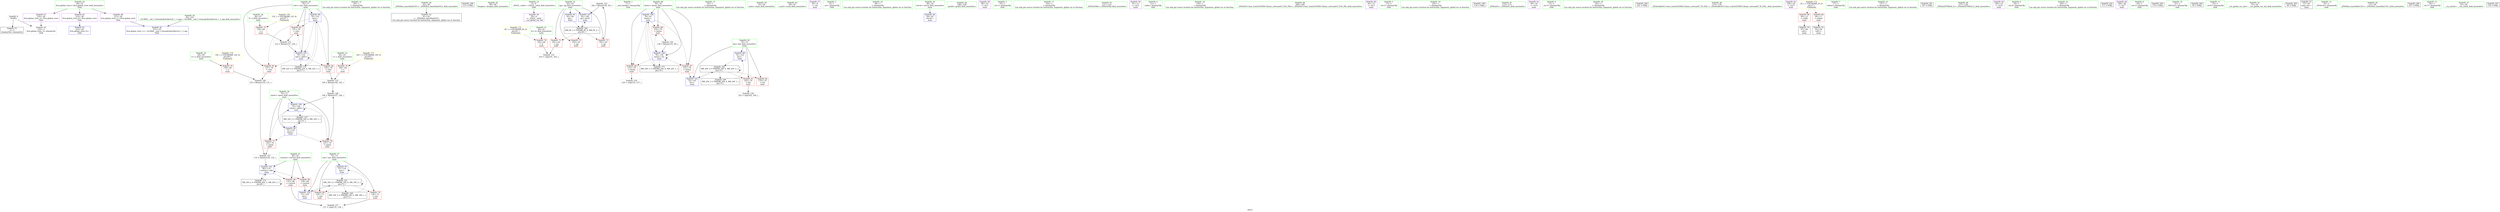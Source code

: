 digraph "SVFG" {
	label="SVFG";

	Node0x55e0dc8152c0 [shape=record,color=grey,label="{NodeID: 0\nNullPtr}"];
	Node0x55e0dc8152c0 -> Node0x55e0dc82e8c0[style=solid];
	Node0x55e0dc8152c0 -> Node0x55e0dc830c30[style=solid];
	Node0x55e0dc82d640 [shape=record,color=blue,label="{NodeID: 97\n72\<--118\nans\<--\nmain\n}"];
	Node0x55e0dc82d640 -> Node0x55e0dc83a390[style=dashed];
	Node0x55e0dc82b8a0 [shape=record,color=green,label="{NodeID: 14\n29\<--1\n\<--dummyObj\nCan only get source location for instruction, argument, global var or function.}"];
	Node0x55e0dc82c3e0 [shape=record,color=green,label="{NodeID: 28\n42\<--48\n_ZNSt8ios_base4InitD1Ev\<--_ZNSt8ios_base4InitD1Ev_field_insensitive\n}"];
	Node0x55e0dc82c3e0 -> Node0x55e0dc82e9c0[style=solid];
	Node0x55e0dc849200 [shape=record,color=black,label="{NodeID: 208\n113 = PHI()\n}"];
	Node0x55e0dc82cfa0 [shape=record,color=green,label="{NodeID: 42\n88\<--89\nfreopen\<--freopen_field_insensitive\n}"];
	Node0x55e0dc82ed30 [shape=record,color=purple,label="{NodeID: 56\n39\<--4\n\<--_ZStL8__ioinit\n__cxx_global_var_init\n}"];
	Node0x55e0dc834ee0 [shape=record,color=grey,label="{NodeID: 153\n182 = Binary(181, 99, )\n}"];
	Node0x55e0dc834ee0 -> Node0x55e0dc831ff0[style=solid];
	Node0x55e0dc82f920 [shape=record,color=red,label="{NodeID: 70\n102\<--60\n\<--tt\nmain\n}"];
	Node0x55e0dc82f920 -> Node0x55e0dc8351e0[style=solid];
	Node0x55e0dc83c190 [shape=record,color=black,label="{NodeID: 167\nMR_16V_2 = PHI(MR_16V_4, MR_16V_1, )\npts\{71 \}\n}"];
	Node0x55e0dc83c190 -> Node0x55e0dc82d570[style=dashed];
	Node0x55e0dc830480 [shape=record,color=red,label="{NodeID: 84\n145\<--76\n\<--rate\nmain\n}"];
	Node0x55e0dc830480 -> Node0x55e0dc834d60[style=solid];
	Node0x55e0dc8143d0 [shape=record,color=green,label="{NodeID: 1\n7\<--1\n__dso_handle\<--dummyObj\nGlob }"];
	Node0x55e0dc82d710 [shape=record,color=blue,label="{NodeID: 98\n74\<--120\nkm\<--\nmain\n}"];
	Node0x55e0dc82d710 -> Node0x55e0dc83a890[style=dashed];
	Node0x55e0dc82b930 [shape=record,color=green,label="{NodeID: 15\n83\<--1\n\<--dummyObj\nCan only get source location for instruction, argument, global var or function.}"];
	Node0x55e0dc82c4e0 [shape=record,color=green,label="{NodeID: 29\n55\<--56\nmain\<--main_field_insensitive\n}"];
	Node0x55e0dc82d0a0 [shape=record,color=green,label="{NodeID: 43\n96\<--97\nscanf\<--scanf_field_insensitive\n}"];
	Node0x55e0dc82ee00 [shape=record,color=purple,label="{NodeID: 57\n85\<--8\n\<--.str\nmain\n}"];
	Node0x55e0dc835060 [shape=record,color=grey,label="{NodeID: 154\n126 = cmp(125, 127, )\n}"];
	Node0x55e0dc82f9f0 [shape=record,color=red,label="{NodeID: 71\n101\<--62\n\<--qq\nmain\n}"];
	Node0x55e0dc82f9f0 -> Node0x55e0dc8351e0[style=solid];
	Node0x55e0dc83c690 [shape=record,color=black,label="{NodeID: 168\nMR_18V_2 = PHI(MR_18V_4, MR_18V_1, )\npts\{73 \}\n}"];
	Node0x55e0dc83c690 -> Node0x55e0dc82d640[style=dashed];
	Node0x55e0dc830550 [shape=record,color=red,label="{NodeID: 85\n151\<--76\n\<--rate\nmain\n}"];
	Node0x55e0dc830550 -> Node0x55e0dc834be0[style=solid];
	Node0x55e0dc815610 [shape=record,color=green,label="{NodeID: 2\n8\<--1\n.str\<--dummyObj\nGlob }"];
	Node0x55e0dc82d7e0 [shape=record,color=blue,label="{NodeID: 99\n76\<--122\nrate\<--\nmain\n}"];
	Node0x55e0dc82d7e0 -> Node0x55e0dc8303b0[style=dashed];
	Node0x55e0dc82d7e0 -> Node0x55e0dc830480[style=dashed];
	Node0x55e0dc82d7e0 -> Node0x55e0dc830550[style=dashed];
	Node0x55e0dc82d7e0 -> Node0x55e0dc82dcc0[style=dashed];
	Node0x55e0dc82d7e0 -> Node0x55e0dc83d090[style=dashed];
	Node0x55e0dc82b9c0 [shape=record,color=green,label="{NodeID: 16\n99\<--1\n\<--dummyObj\nCan only get source location for instruction, argument, global var or function.}"];
	Node0x55e0dc82c5e0 [shape=record,color=green,label="{NodeID: 30\n58\<--59\nretval\<--retval_field_insensitive\nmain\n}"];
	Node0x55e0dc82c5e0 -> Node0x55e0dc830d30[style=solid];
	Node0x55e0dc82d1a0 [shape=record,color=green,label="{NodeID: 44\n108\<--109\nprintf\<--printf_field_insensitive\n}"];
	Node0x55e0dc82eed0 [shape=record,color=purple,label="{NodeID: 58\n86\<--10\n\<--.str.1\nmain\n}"];
	Node0x55e0dc8351e0 [shape=record,color=grey,label="{NodeID: 155\n103 = cmp(101, 102, )\n}"];
	Node0x55e0dc82fac0 [shape=record,color=red,label="{NodeID: 72\n105\<--62\n\<--qq\nmain\n}"];
	Node0x55e0dc83cb90 [shape=record,color=black,label="{NodeID: 169\nMR_20V_2 = PHI(MR_20V_4, MR_20V_1, )\npts\{75 \}\n}"];
	Node0x55e0dc83cb90 -> Node0x55e0dc82d710[style=dashed];
	Node0x55e0dc830620 [shape=record,color=red,label="{NodeID: 86\n125\<--78\n\<--farms\nmain\n}"];
	Node0x55e0dc830620 -> Node0x55e0dc835060[style=solid];
	Node0x55e0dc815710 [shape=record,color=green,label="{NodeID: 3\n10\<--1\n.str.1\<--dummyObj\nGlob }"];
	Node0x55e0dc82d8b0 [shape=record,color=blue,label="{NodeID: 100\n78\<--83\nfarms\<--\nmain\n}"];
	Node0x55e0dc82d8b0 -> Node0x55e0dc830620[style=dashed];
	Node0x55e0dc82d8b0 -> Node0x55e0dc8306f0[style=dashed];
	Node0x55e0dc82d8b0 -> Node0x55e0dc8307c0[style=dashed];
	Node0x55e0dc82d8b0 -> Node0x55e0dc831f20[style=dashed];
	Node0x55e0dc82d8b0 -> Node0x55e0dc83d590[style=dashed];
	Node0x55e0dc82ba90 [shape=record,color=green,label="{NodeID: 17\n116\<--1\n\<--dummyObj\nCan only get source location for instruction, argument, global var or function.}"];
	Node0x55e0dc82c6b0 [shape=record,color=green,label="{NodeID: 31\n60\<--61\ntt\<--tt_field_insensitive\nmain\n}"];
	Node0x55e0dc82c6b0 -> Node0x55e0dc82f920[style=solid];
	Node0x55e0dc82d2a0 [shape=record,color=green,label="{NodeID: 45\n111\<--112\n_ZNSirsERd\<--_ZNSirsERd_field_insensitive\n}"];
	Node0x55e0dc82efa0 [shape=record,color=purple,label="{NodeID: 59\n91\<--13\n\<--.str.2\nmain\n}"];
	Node0x55e0dc835360 [shape=record,color=grey,label="{NodeID: 156\n163 = cmp(162, 164, )\n}"];
	Node0x55e0dc82fb90 [shape=record,color=red,label="{NodeID: 73\n181\<--62\n\<--qq\nmain\n}"];
	Node0x55e0dc82fb90 -> Node0x55e0dc834ee0[style=solid];
	Node0x55e0dc83d090 [shape=record,color=black,label="{NodeID: 170\nMR_22V_2 = PHI(MR_22V_4, MR_22V_1, )\npts\{77 \}\n}"];
	Node0x55e0dc83d090 -> Node0x55e0dc82d7e0[style=dashed];
	Node0x55e0dc8306f0 [shape=record,color=red,label="{NodeID: 87\n141\<--78\n\<--farms\nmain\n}"];
	Node0x55e0dc8306f0 -> Node0x55e0dc82db20[style=solid];
	Node0x55e0dc815ac0 [shape=record,color=green,label="{NodeID: 4\n12\<--1\nstdin\<--dummyObj\nGlob }"];
	Node0x55e0dc82d980 [shape=record,color=blue,label="{NodeID: 101\n80\<--133\ncurrent\<--add\nmain\n}"];
	Node0x55e0dc82d980 -> Node0x55e0dc830890[style=dashed];
	Node0x55e0dc82d980 -> Node0x55e0dc830960[style=dashed];
	Node0x55e0dc82d980 -> Node0x55e0dc82d980[style=dashed];
	Node0x55e0dc82d980 -> Node0x55e0dc83da90[style=dashed];
	Node0x55e0dc82bb60 [shape=record,color=green,label="{NodeID: 18\n118\<--1\n\<--dummyObj\nCan only get source location for instruction, argument, global var or function.}"];
	Node0x55e0dc82c780 [shape=record,color=green,label="{NodeID: 32\n62\<--63\nqq\<--qq_field_insensitive\nmain\n}"];
	Node0x55e0dc82c780 -> Node0x55e0dc82f9f0[style=solid];
	Node0x55e0dc82c780 -> Node0x55e0dc82fac0[style=solid];
	Node0x55e0dc82c780 -> Node0x55e0dc82fb90[style=solid];
	Node0x55e0dc82c780 -> Node0x55e0dc830e00[style=solid];
	Node0x55e0dc82c780 -> Node0x55e0dc831ff0[style=solid];
	Node0x55e0dc82d3a0 [shape=record,color=green,label="{NodeID: 46\n168\<--169\n_ZStlsISt11char_traitsIcEERSt13basic_ostreamIcT_ES5_PKc\<--_ZStlsISt11char_traitsIcEERSt13basic_ostreamIcT_ES5_PKc_field_insensitive\n}"];
	Node0x55e0dc82f070 [shape=record,color=purple,label="{NodeID: 60\n92\<--15\n\<--.str.3\nmain\n}"];
	Node0x55e0dc8354e0 [shape=record,color=grey,label="{NodeID: 157\n137 = cmp(135, 136, )\n}"];
	Node0x55e0dc82fc60 [shape=record,color=red,label="{NodeID: 74\n144\<--64\n\<--c\nmain\n}"];
	Node0x55e0dc82fc60 -> Node0x55e0dc834d60[style=solid];
	Node0x55e0dc83d590 [shape=record,color=black,label="{NodeID: 171\nMR_24V_2 = PHI(MR_24V_4, MR_24V_1, )\npts\{79 \}\n}"];
	Node0x55e0dc83d590 -> Node0x55e0dc82d8b0[style=dashed];
	Node0x55e0dc8307c0 [shape=record,color=red,label="{NodeID: 88\n155\<--78\n\<--farms\nmain\n}"];
	Node0x55e0dc8307c0 -> Node0x55e0dc834a60[style=solid];
	Node0x55e0dc815b50 [shape=record,color=green,label="{NodeID: 5\n13\<--1\n.str.2\<--dummyObj\nGlob }"];
	Node0x55e0dc82da50 [shape=record,color=blue,label="{NodeID: 102\n72\<--139\nans\<--\nmain\n}"];
	Node0x55e0dc82da50 -> Node0x55e0dc83a390[style=dashed];
	Node0x55e0dc82bc30 [shape=record,color=green,label="{NodeID: 19\n120\<--1\n\<--dummyObj\nCan only get source location for instruction, argument, global var or function.}"];
	Node0x55e0dc627970 [shape=record,color=black,label="{NodeID: 199\n114 = PHI()\n}"];
	Node0x55e0dc82c850 [shape=record,color=green,label="{NodeID: 33\n64\<--65\nc\<--c_field_insensitive\nmain\n}"];
	Node0x55e0dc82c850 -> Node0x55e0dc82fc60[style=solid];
	Node0x55e0dc82d4a0 [shape=record,color=green,label="{NodeID: 47\n172\<--173\n_ZNSolsEi\<--_ZNSolsEi_field_insensitive\n}"];
	Node0x55e0dc82f140 [shape=record,color=purple,label="{NodeID: 61\n94\<--18\n\<--.str.4\nmain\n}"];
	Node0x55e0dc82fd30 [shape=record,color=red,label="{NodeID: 75\n150\<--66\n\<--f\nmain\n}"];
	Node0x55e0dc82fd30 -> Node0x55e0dc834be0[style=solid];
	Node0x55e0dc83da90 [shape=record,color=black,label="{NodeID: 172\nMR_26V_2 = PHI(MR_26V_3, MR_26V_1, )\npts\{81 \}\n}"];
	Node0x55e0dc83da90 -> Node0x55e0dc82d980[style=dashed];
	Node0x55e0dc83da90 -> Node0x55e0dc83da90[style=dashed];
	Node0x55e0dc830890 [shape=record,color=red,label="{NodeID: 89\n135\<--80\n\<--current\nmain\n}"];
	Node0x55e0dc830890 -> Node0x55e0dc8354e0[style=solid];
	Node0x55e0dc815490 [shape=record,color=green,label="{NodeID: 6\n15\<--1\n.str.3\<--dummyObj\nGlob }"];
	Node0x55e0dc82db20 [shape=record,color=blue,label="{NodeID: 103\n74\<--141\nkm\<--\nmain\n}"];
	Node0x55e0dc82db20 -> Node0x55e0dc83a890[style=dashed];
	Node0x55e0dc82bd00 [shape=record,color=green,label="{NodeID: 20\n122\<--1\n\<--dummyObj\nCan only get source location for instruction, argument, global var or function.}"];
	Node0x55e0dc847ba0 [shape=record,color=black,label="{NodeID: 200\n161 = PHI()\n}"];
	Node0x55e0dc82c920 [shape=record,color=green,label="{NodeID: 34\n66\<--67\nf\<--f_field_insensitive\nmain\n}"];
	Node0x55e0dc82c920 -> Node0x55e0dc82fd30[style=solid];
	Node0x55e0dc82e5c0 [shape=record,color=green,label="{NodeID: 48\n175\<--176\n_ZSt4endlIcSt11char_traitsIcEERSt13basic_ostreamIT_T0_ES6_\<--_ZSt4endlIcSt11char_traitsIcEERSt13basic_ostreamIT_T0_ES6__field_insensitive\n}"];
	Node0x55e0dc82f210 [shape=record,color=purple,label="{NodeID: 62\n106\<--20\n\<--.str.5\nmain\n}"];
	Node0x55e0dc82fe00 [shape=record,color=red,label="{NodeID: 76\n130\<--68\n\<--x\nmain\n}"];
	Node0x55e0dc82fe00 -> Node0x55e0dc82e440[style=solid];
	Node0x55e0dc83df90 [shape=record,color=yellow,style=double,label="{NodeID: 173\n2V_1 = ENCHI(MR_2V_0)\npts\{1 \}\nFun[main]}"];
	Node0x55e0dc83df90 -> Node0x55e0dc82f780[style=dashed];
	Node0x55e0dc83df90 -> Node0x55e0dc82f850[style=dashed];
	Node0x55e0dc830960 [shape=record,color=red,label="{NodeID: 90\n139\<--80\n\<--current\nmain\n}"];
	Node0x55e0dc830960 -> Node0x55e0dc82da50[style=solid];
	Node0x55e0dc815520 [shape=record,color=green,label="{NodeID: 7\n17\<--1\nstdout\<--dummyObj\nGlob }"];
	Node0x55e0dc82dbf0 [shape=record,color=blue,label="{NodeID: 104\n70\<--148\nspent\<--add12\nmain\n}"];
	Node0x55e0dc82dbf0 -> Node0x55e0dc82fed0[style=dashed];
	Node0x55e0dc82dbf0 -> Node0x55e0dc82ffa0[style=dashed];
	Node0x55e0dc82dbf0 -> Node0x55e0dc82dbf0[style=dashed];
	Node0x55e0dc82dbf0 -> Node0x55e0dc83c190[style=dashed];
	Node0x55e0dc82bdd0 [shape=record,color=green,label="{NodeID: 21\n127\<--1\n\<--dummyObj\nCan only get source location for instruction, argument, global var or function.}"];
	Node0x55e0dc847ca0 [shape=record,color=black,label="{NodeID: 201\n167 = PHI()\n}"];
	Node0x55e0dc82c9f0 [shape=record,color=green,label="{NodeID: 35\n68\<--69\nx\<--x_field_insensitive\nmain\n}"];
	Node0x55e0dc82c9f0 -> Node0x55e0dc82fe00[style=solid];
	Node0x55e0dc82e6c0 [shape=record,color=green,label="{NodeID: 49\n177\<--178\n_ZNSolsEPFRSoS_E\<--_ZNSolsEPFRSoS_E_field_insensitive\n}"];
	Node0x55e0dc82f2e0 [shape=record,color=purple,label="{NodeID: 63\n160\<--23\n\<--.str.6\nmain\n}"];
	Node0x55e0dc82fed0 [shape=record,color=red,label="{NodeID: 77\n129\<--70\n\<--spent\nmain\n}"];
	Node0x55e0dc82fed0 -> Node0x55e0dc82e140[style=solid];
	Node0x55e0dc830a30 [shape=record,color=blue,label="{NodeID: 91\n214\<--29\nllvm.global_ctors_0\<--\nGlob }"];
	Node0x55e0dc815c40 [shape=record,color=green,label="{NodeID: 8\n18\<--1\n.str.4\<--dummyObj\nGlob }"];
	Node0x55e0dc82dcc0 [shape=record,color=blue,label="{NodeID: 105\n76\<--152\nrate\<--add13\nmain\n}"];
	Node0x55e0dc82dcc0 -> Node0x55e0dc8303b0[style=dashed];
	Node0x55e0dc82dcc0 -> Node0x55e0dc830480[style=dashed];
	Node0x55e0dc82dcc0 -> Node0x55e0dc830550[style=dashed];
	Node0x55e0dc82dcc0 -> Node0x55e0dc82dcc0[style=dashed];
	Node0x55e0dc82dcc0 -> Node0x55e0dc83d090[style=dashed];
	Node0x55e0dc82bea0 [shape=record,color=green,label="{NodeID: 22\n164\<--1\n\<--dummyObj\nCan only get source location for instruction, argument, global var or function.}"];
	Node0x55e0dc847e00 [shape=record,color=black,label="{NodeID: 202\n171 = PHI()\n}"];
	Node0x55e0dc82cac0 [shape=record,color=green,label="{NodeID: 36\n70\<--71\nspent\<--spent_field_insensitive\nmain\n}"];
	Node0x55e0dc82cac0 -> Node0x55e0dc82fed0[style=solid];
	Node0x55e0dc82cac0 -> Node0x55e0dc82ffa0[style=solid];
	Node0x55e0dc82cac0 -> Node0x55e0dc82d570[style=solid];
	Node0x55e0dc82cac0 -> Node0x55e0dc82dbf0[style=solid];
	Node0x55e0dc82e7c0 [shape=record,color=green,label="{NodeID: 50\n30\<--210\n_GLOBAL__sub_I_Gennady.Korotkevich_1_1.cpp\<--_GLOBAL__sub_I_Gennady.Korotkevich_1_1.cpp_field_insensitive\n}"];
	Node0x55e0dc82e7c0 -> Node0x55e0dc830b30[style=solid];
	Node0x55e0dc82e140 [shape=record,color=grey,label="{NodeID: 147\n133 = Binary(129, 132, )\n}"];
	Node0x55e0dc82e140 -> Node0x55e0dc82d980[style=solid];
	Node0x55e0dc82f3b0 [shape=record,color=purple,label="{NodeID: 64\n166\<--26\n\<--.str.7\nmain\n}"];
	Node0x55e0dc83a390 [shape=record,color=black,label="{NodeID: 161\nMR_18V_4 = PHI(MR_18V_6, MR_18V_3, )\npts\{73 \}\n}"];
	Node0x55e0dc83a390 -> Node0x55e0dc830070[style=dashed];
	Node0x55e0dc83a390 -> Node0x55e0dc830140[style=dashed];
	Node0x55e0dc83a390 -> Node0x55e0dc82da50[style=dashed];
	Node0x55e0dc83a390 -> Node0x55e0dc83a390[style=dashed];
	Node0x55e0dc83a390 -> Node0x55e0dc83c690[style=dashed];
	Node0x55e0dc82ffa0 [shape=record,color=red,label="{NodeID: 78\n147\<--70\n\<--spent\nmain\n}"];
	Node0x55e0dc82ffa0 -> Node0x55e0dc82e2c0[style=solid];
	Node0x55e0dc83eb90 [shape=record,color=yellow,style=double,label="{NodeID: 175\n6V_1 = ENCHI(MR_6V_0)\npts\{61 \}\nFun[main]}"];
	Node0x55e0dc83eb90 -> Node0x55e0dc82f920[style=dashed];
	Node0x55e0dc830b30 [shape=record,color=blue,label="{NodeID: 92\n215\<--30\nllvm.global_ctors_1\<--_GLOBAL__sub_I_Gennady.Korotkevich_1_1.cpp\nGlob }"];
	Node0x55e0dc815d10 [shape=record,color=green,label="{NodeID: 9\n20\<--1\n.str.5\<--dummyObj\nGlob }"];
	Node0x55e0dc831f20 [shape=record,color=blue,label="{NodeID: 106\n78\<--156\nfarms\<--inc\nmain\n}"];
	Node0x55e0dc831f20 -> Node0x55e0dc830620[style=dashed];
	Node0x55e0dc831f20 -> Node0x55e0dc8306f0[style=dashed];
	Node0x55e0dc831f20 -> Node0x55e0dc8307c0[style=dashed];
	Node0x55e0dc831f20 -> Node0x55e0dc831f20[style=dashed];
	Node0x55e0dc831f20 -> Node0x55e0dc83d590[style=dashed];
	Node0x55e0dc82bf70 [shape=record,color=green,label="{NodeID: 23\n4\<--6\n_ZStL8__ioinit\<--_ZStL8__ioinit_field_insensitive\nGlob }"];
	Node0x55e0dc82bf70 -> Node0x55e0dc82ed30[style=solid];
	Node0x55e0dc847f00 [shape=record,color=black,label="{NodeID: 203\n174 = PHI()\n}"];
	Node0x55e0dc82cb90 [shape=record,color=green,label="{NodeID: 37\n72\<--73\nans\<--ans_field_insensitive\nmain\n}"];
	Node0x55e0dc82cb90 -> Node0x55e0dc830070[style=solid];
	Node0x55e0dc82cb90 -> Node0x55e0dc830140[style=solid];
	Node0x55e0dc82cb90 -> Node0x55e0dc82d640[style=solid];
	Node0x55e0dc82cb90 -> Node0x55e0dc82da50[style=solid];
	Node0x55e0dc82e8c0 [shape=record,color=black,label="{NodeID: 51\n2\<--3\ndummyVal\<--dummyVal\n}"];
	Node0x55e0dc82e2c0 [shape=record,color=grey,label="{NodeID: 148\n148 = Binary(147, 146, )\n}"];
	Node0x55e0dc82e2c0 -> Node0x55e0dc82dbf0[style=solid];
	Node0x55e0dc82f480 [shape=record,color=purple,label="{NodeID: 65\n214\<--28\nllvm.global_ctors_0\<--llvm.global_ctors\nGlob }"];
	Node0x55e0dc82f480 -> Node0x55e0dc830a30[style=solid];
	Node0x55e0dc83a890 [shape=record,color=black,label="{NodeID: 162\nMR_20V_4 = PHI(MR_20V_6, MR_20V_3, )\npts\{75 \}\n}"];
	Node0x55e0dc83a890 -> Node0x55e0dc830210[style=dashed];
	Node0x55e0dc83a890 -> Node0x55e0dc8302e0[style=dashed];
	Node0x55e0dc83a890 -> Node0x55e0dc82db20[style=dashed];
	Node0x55e0dc83a890 -> Node0x55e0dc83a890[style=dashed];
	Node0x55e0dc83a890 -> Node0x55e0dc83cb90[style=dashed];
	Node0x55e0dc830070 [shape=record,color=red,label="{NodeID: 79\n136\<--72\n\<--ans\nmain\n}"];
	Node0x55e0dc830070 -> Node0x55e0dc8354e0[style=solid];
	Node0x55e0dc830c30 [shape=record,color=blue, style = dotted,label="{NodeID: 93\n216\<--3\nllvm.global_ctors_2\<--dummyVal\nGlob }"];
	Node0x55e0dc82ae20 [shape=record,color=green,label="{NodeID: 10\n22\<--1\n_ZSt3cin\<--dummyObj\nGlob }"];
	Node0x55e0dc831ff0 [shape=record,color=blue,label="{NodeID: 107\n62\<--182\nqq\<--inc22\nmain\n}"];
	Node0x55e0dc831ff0 -> Node0x55e0dc83bc90[style=dashed];
	Node0x55e0dc82c040 [shape=record,color=green,label="{NodeID: 24\n28\<--32\nllvm.global_ctors\<--llvm.global_ctors_field_insensitive\nGlob }"];
	Node0x55e0dc82c040 -> Node0x55e0dc82f480[style=solid];
	Node0x55e0dc82c040 -> Node0x55e0dc82f580[style=solid];
	Node0x55e0dc82c040 -> Node0x55e0dc82f680[style=solid];
	Node0x55e0dc848da0 [shape=record,color=black,label="{NodeID: 204\n95 = PHI()\n}"];
	Node0x55e0dc82cc60 [shape=record,color=green,label="{NodeID: 38\n74\<--75\nkm\<--km_field_insensitive\nmain\n}"];
	Node0x55e0dc82cc60 -> Node0x55e0dc830210[style=solid];
	Node0x55e0dc82cc60 -> Node0x55e0dc8302e0[style=solid];
	Node0x55e0dc82cc60 -> Node0x55e0dc82d710[style=solid];
	Node0x55e0dc82cc60 -> Node0x55e0dc82db20[style=solid];
	Node0x55e0dc82e9c0 [shape=record,color=black,label="{NodeID: 52\n41\<--42\n\<--_ZNSt8ios_base4InitD1Ev\nCan only get source location for instruction, argument, global var or function.}"];
	Node0x55e0dc82e440 [shape=record,color=grey,label="{NodeID: 149\n132 = Binary(130, 131, )\n}"];
	Node0x55e0dc82e440 -> Node0x55e0dc82e140[style=solid];
	Node0x55e0dc82f580 [shape=record,color=purple,label="{NodeID: 66\n215\<--28\nllvm.global_ctors_1\<--llvm.global_ctors\nGlob }"];
	Node0x55e0dc82f580 -> Node0x55e0dc830b30[style=solid];
	Node0x55e0dc830140 [shape=record,color=red,label="{NodeID: 80\n159\<--72\n\<--ans\nmain\n}"];
	Node0x55e0dc83ed50 [shape=record,color=yellow,style=double,label="{NodeID: 177\n10V_1 = ENCHI(MR_10V_0)\npts\{65 \}\nFun[main]}"];
	Node0x55e0dc83ed50 -> Node0x55e0dc82fc60[style=dashed];
	Node0x55e0dc830d30 [shape=record,color=blue,label="{NodeID: 94\n58\<--83\nretval\<--\nmain\n}"];
	Node0x55e0dc82aef0 [shape=record,color=green,label="{NodeID: 11\n23\<--1\n.str.6\<--dummyObj\nGlob }"];
	Node0x55e0dc82c110 [shape=record,color=green,label="{NodeID: 25\n33\<--34\n__cxx_global_var_init\<--__cxx_global_var_init_field_insensitive\n}"];
	Node0x55e0dc848ea0 [shape=record,color=black,label="{NodeID: 205\n40 = PHI()\n}"];
	Node0x55e0dc82cd30 [shape=record,color=green,label="{NodeID: 39\n76\<--77\nrate\<--rate_field_insensitive\nmain\n}"];
	Node0x55e0dc82cd30 -> Node0x55e0dc8303b0[style=solid];
	Node0x55e0dc82cd30 -> Node0x55e0dc830480[style=solid];
	Node0x55e0dc82cd30 -> Node0x55e0dc830550[style=solid];
	Node0x55e0dc82cd30 -> Node0x55e0dc82d7e0[style=solid];
	Node0x55e0dc82cd30 -> Node0x55e0dc82dcc0[style=solid];
	Node0x55e0dc82eac0 [shape=record,color=black,label="{NodeID: 53\n57\<--83\nmain_ret\<--\nmain\n}"];
	Node0x55e0dc834a60 [shape=record,color=grey,label="{NodeID: 150\n156 = Binary(155, 99, )\n}"];
	Node0x55e0dc834a60 -> Node0x55e0dc831f20[style=solid];
	Node0x55e0dc82f680 [shape=record,color=purple,label="{NodeID: 67\n216\<--28\nllvm.global_ctors_2\<--llvm.global_ctors\nGlob }"];
	Node0x55e0dc82f680 -> Node0x55e0dc830c30[style=solid];
	Node0x55e0dc830210 [shape=record,color=red,label="{NodeID: 81\n162\<--74\n\<--km\nmain\n}"];
	Node0x55e0dc830210 -> Node0x55e0dc835360[style=solid];
	Node0x55e0dc83ee30 [shape=record,color=yellow,style=double,label="{NodeID: 178\n12V_1 = ENCHI(MR_12V_0)\npts\{67 \}\nFun[main]}"];
	Node0x55e0dc83ee30 -> Node0x55e0dc82fd30[style=dashed];
	Node0x55e0dc830e00 [shape=record,color=blue,label="{NodeID: 95\n62\<--99\nqq\<--\nmain\n}"];
	Node0x55e0dc830e00 -> Node0x55e0dc83bc90[style=dashed];
	Node0x55e0dc82afc0 [shape=record,color=green,label="{NodeID: 12\n25\<--1\n_ZSt4cerr\<--dummyObj\nGlob }"];
	Node0x55e0dc82c1e0 [shape=record,color=green,label="{NodeID: 26\n37\<--38\n_ZNSt8ios_base4InitC1Ev\<--_ZNSt8ios_base4InitC1Ev_field_insensitive\n}"];
	Node0x55e0dc848fa0 [shape=record,color=black,label="{NodeID: 206\n107 = PHI()\n}"];
	Node0x55e0dc82ce00 [shape=record,color=green,label="{NodeID: 40\n78\<--79\nfarms\<--farms_field_insensitive\nmain\n}"];
	Node0x55e0dc82ce00 -> Node0x55e0dc830620[style=solid];
	Node0x55e0dc82ce00 -> Node0x55e0dc8306f0[style=solid];
	Node0x55e0dc82ce00 -> Node0x55e0dc8307c0[style=solid];
	Node0x55e0dc82ce00 -> Node0x55e0dc82d8b0[style=solid];
	Node0x55e0dc82ce00 -> Node0x55e0dc831f20[style=solid];
	Node0x55e0dc82eb90 [shape=record,color=black,label="{NodeID: 54\n87\<--84\ncall\<--\nmain\n}"];
	Node0x55e0dc834be0 [shape=record,color=grey,label="{NodeID: 151\n152 = Binary(151, 150, )\n}"];
	Node0x55e0dc834be0 -> Node0x55e0dc82dcc0[style=solid];
	Node0x55e0dc82f780 [shape=record,color=red,label="{NodeID: 68\n84\<--12\n\<--stdin\nmain\n}"];
	Node0x55e0dc82f780 -> Node0x55e0dc82eb90[style=solid];
	Node0x55e0dc8302e0 [shape=record,color=red,label="{NodeID: 82\n170\<--74\n\<--km\nmain\n}"];
	Node0x55e0dc83ef10 [shape=record,color=yellow,style=double,label="{NodeID: 179\n14V_1 = ENCHI(MR_14V_0)\npts\{69 \}\nFun[main]}"];
	Node0x55e0dc83ef10 -> Node0x55e0dc82fe00[style=dashed];
	Node0x55e0dc82d570 [shape=record,color=blue,label="{NodeID: 96\n70\<--116\nspent\<--\nmain\n}"];
	Node0x55e0dc82d570 -> Node0x55e0dc82fed0[style=dashed];
	Node0x55e0dc82d570 -> Node0x55e0dc82ffa0[style=dashed];
	Node0x55e0dc82d570 -> Node0x55e0dc82dbf0[style=dashed];
	Node0x55e0dc82d570 -> Node0x55e0dc83c190[style=dashed];
	Node0x55e0dc82b810 [shape=record,color=green,label="{NodeID: 13\n26\<--1\n.str.7\<--dummyObj\nGlob }"];
	Node0x55e0dc82c2e0 [shape=record,color=green,label="{NodeID: 27\n43\<--44\n__cxa_atexit\<--__cxa_atexit_field_insensitive\n}"];
	Node0x55e0dc8490a0 [shape=record,color=black,label="{NodeID: 207\n110 = PHI()\n}"];
	Node0x55e0dc82ced0 [shape=record,color=green,label="{NodeID: 41\n80\<--81\ncurrent\<--current_field_insensitive\nmain\n}"];
	Node0x55e0dc82ced0 -> Node0x55e0dc830890[style=solid];
	Node0x55e0dc82ced0 -> Node0x55e0dc830960[style=solid];
	Node0x55e0dc82ced0 -> Node0x55e0dc82d980[style=solid];
	Node0x55e0dc82ec60 [shape=record,color=black,label="{NodeID: 55\n93\<--90\ncall1\<--\nmain\n}"];
	Node0x55e0dc834d60 [shape=record,color=grey,label="{NodeID: 152\n146 = Binary(144, 145, )\n}"];
	Node0x55e0dc834d60 -> Node0x55e0dc82e2c0[style=solid];
	Node0x55e0dc82f850 [shape=record,color=red,label="{NodeID: 69\n90\<--17\n\<--stdout\nmain\n}"];
	Node0x55e0dc82f850 -> Node0x55e0dc82ec60[style=solid];
	Node0x55e0dc83bc90 [shape=record,color=black,label="{NodeID: 166\nMR_8V_3 = PHI(MR_8V_4, MR_8V_2, )\npts\{63 \}\n}"];
	Node0x55e0dc83bc90 -> Node0x55e0dc82f9f0[style=dashed];
	Node0x55e0dc83bc90 -> Node0x55e0dc82fac0[style=dashed];
	Node0x55e0dc83bc90 -> Node0x55e0dc82fb90[style=dashed];
	Node0x55e0dc83bc90 -> Node0x55e0dc831ff0[style=dashed];
	Node0x55e0dc8303b0 [shape=record,color=red,label="{NodeID: 83\n131\<--76\n\<--rate\nmain\n}"];
	Node0x55e0dc8303b0 -> Node0x55e0dc82e440[style=solid];
}

